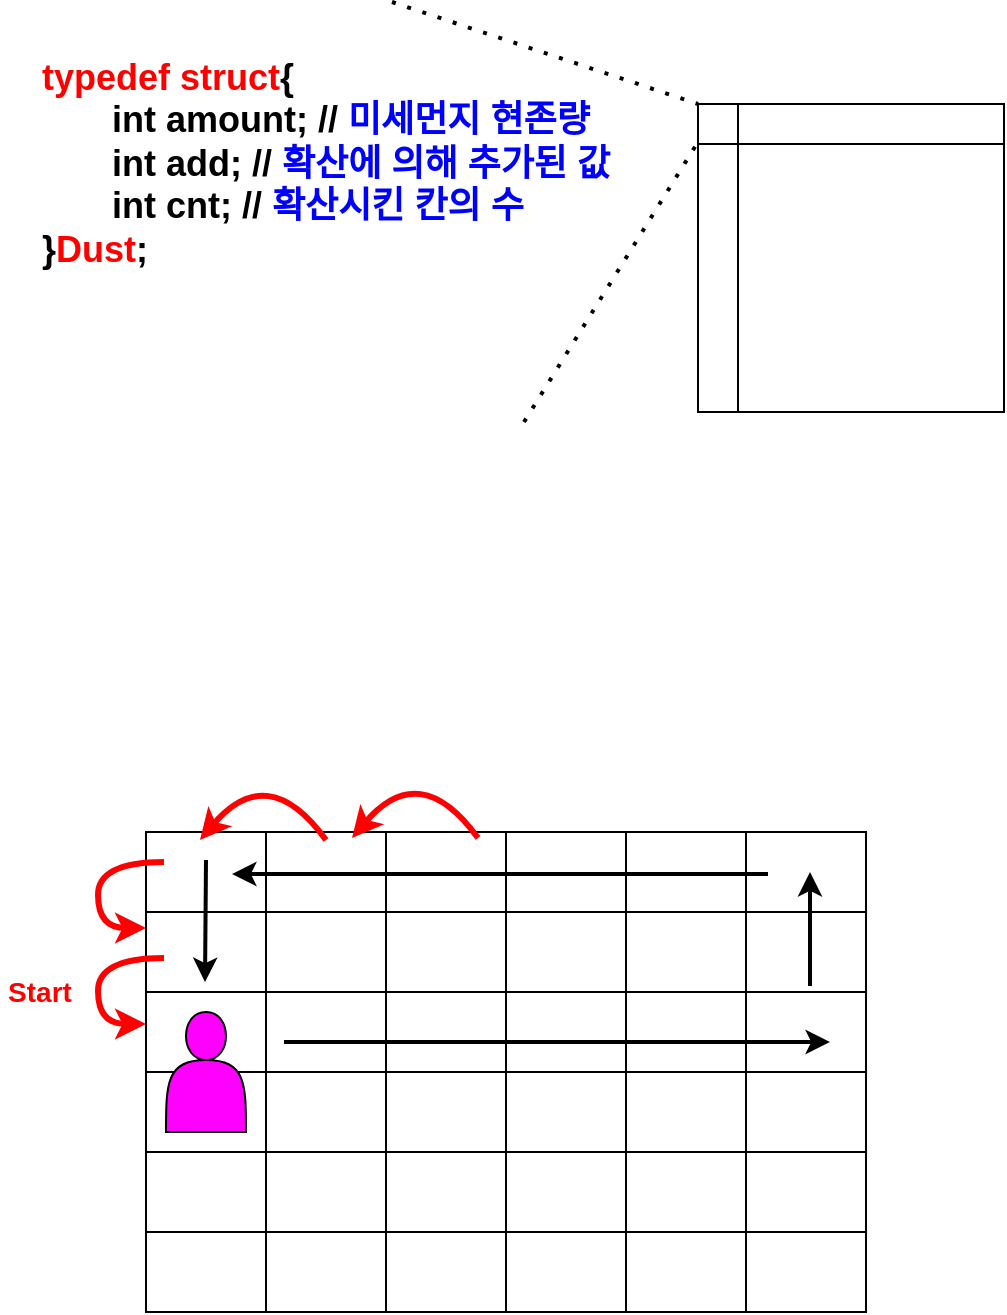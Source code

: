 <mxfile version="13.10.1" type="github">
  <diagram id="S2r66XX0g-EsAxE8tAft" name="Page-1">
    <mxGraphModel dx="2436" dy="1606" grid="0" gridSize="10" guides="1" tooltips="1" connect="1" arrows="1" fold="1" page="1" pageScale="1" pageWidth="827" pageHeight="1169" math="0" shadow="0">
      <root>
        <mxCell id="0" />
        <mxCell id="1" parent="0" />
        <mxCell id="d57JCpqhOHIWvO8QlCZO-1" value="" style="shape=internalStorage;whiteSpace=wrap;html=1;backgroundOutline=1;" vertex="1" parent="1">
          <mxGeometry x="-481" y="-316" width="153" height="154" as="geometry" />
        </mxCell>
        <mxCell id="d57JCpqhOHIWvO8QlCZO-2" value="" style="endArrow=none;dashed=1;html=1;dashPattern=1 3;strokeWidth=2;entryX=0;entryY=0;entryDx=0;entryDy=0;" edge="1" parent="1" target="d57JCpqhOHIWvO8QlCZO-1">
          <mxGeometry width="50" height="50" relative="1" as="geometry">
            <mxPoint x="-634" y="-367" as="sourcePoint" />
            <mxPoint x="-604" y="-347" as="targetPoint" />
          </mxGeometry>
        </mxCell>
        <mxCell id="d57JCpqhOHIWvO8QlCZO-3" value="" style="endArrow=none;dashed=1;html=1;dashPattern=1 3;strokeWidth=2;" edge="1" parent="1">
          <mxGeometry width="50" height="50" relative="1" as="geometry">
            <mxPoint x="-568" y="-157" as="sourcePoint" />
            <mxPoint x="-481" y="-297" as="targetPoint" />
          </mxGeometry>
        </mxCell>
        <mxCell id="d57JCpqhOHIWvO8QlCZO-4" value="&lt;b style=&quot;font-size: 18px&quot;&gt;&lt;font color=&quot;#ff0000&quot;&gt;typedef struct&lt;/font&gt;{&lt;br&gt;&amp;nbsp; &amp;nbsp; &amp;nbsp; &amp;nbsp;int amount; // &lt;font color=&quot;#0000ff&quot;&gt;미세먼지 현존량&lt;/font&gt;&lt;br&gt;&amp;nbsp; &amp;nbsp; &amp;nbsp; &amp;nbsp;int add; // &lt;font color=&quot;#0000ff&quot;&gt;확산에 의해 추가된 값&lt;/font&gt;&lt;br&gt;&amp;nbsp; &amp;nbsp; &amp;nbsp; &amp;nbsp;int cnt; // &lt;font color=&quot;#0000ff&quot;&gt;확산시킨 칸의 수&lt;/font&gt;&lt;br&gt;}&lt;font color=&quot;#ff0000&quot;&gt;Dust&lt;/font&gt;;&lt;/b&gt;" style="text;html=1;strokeColor=none;fillColor=none;align=left;verticalAlign=middle;whiteSpace=wrap;rounded=0;" vertex="1" parent="1">
          <mxGeometry x="-811" y="-335" width="347" height="98" as="geometry" />
        </mxCell>
        <mxCell id="d57JCpqhOHIWvO8QlCZO-5" value="" style="shape=table;html=1;whiteSpace=wrap;startSize=0;container=1;collapsible=0;childLayout=tableLayout;" vertex="1" parent="1">
          <mxGeometry x="-757" y="48" width="180" height="120" as="geometry" />
        </mxCell>
        <mxCell id="d57JCpqhOHIWvO8QlCZO-6" value="" style="shape=partialRectangle;html=1;whiteSpace=wrap;collapsible=0;dropTarget=0;pointerEvents=0;fillColor=none;top=0;left=0;bottom=0;right=0;points=[[0,0.5],[1,0.5]];portConstraint=eastwest;" vertex="1" parent="d57JCpqhOHIWvO8QlCZO-5">
          <mxGeometry width="180" height="40" as="geometry" />
        </mxCell>
        <mxCell id="d57JCpqhOHIWvO8QlCZO-7" value="" style="shape=partialRectangle;html=1;whiteSpace=wrap;connectable=0;fillColor=none;top=0;left=0;bottom=0;right=0;overflow=hidden;" vertex="1" parent="d57JCpqhOHIWvO8QlCZO-6">
          <mxGeometry width="60" height="40" as="geometry" />
        </mxCell>
        <mxCell id="d57JCpqhOHIWvO8QlCZO-8" value="" style="shape=partialRectangle;html=1;whiteSpace=wrap;connectable=0;fillColor=none;top=0;left=0;bottom=0;right=0;overflow=hidden;" vertex="1" parent="d57JCpqhOHIWvO8QlCZO-6">
          <mxGeometry x="60" width="60" height="40" as="geometry" />
        </mxCell>
        <mxCell id="d57JCpqhOHIWvO8QlCZO-9" value="" style="shape=partialRectangle;html=1;whiteSpace=wrap;connectable=0;fillColor=none;top=0;left=0;bottom=0;right=0;overflow=hidden;" vertex="1" parent="d57JCpqhOHIWvO8QlCZO-6">
          <mxGeometry x="120" width="60" height="40" as="geometry" />
        </mxCell>
        <mxCell id="d57JCpqhOHIWvO8QlCZO-10" value="" style="shape=partialRectangle;html=1;whiteSpace=wrap;collapsible=0;dropTarget=0;pointerEvents=0;fillColor=none;top=0;left=0;bottom=0;right=0;points=[[0,0.5],[1,0.5]];portConstraint=eastwest;" vertex="1" parent="d57JCpqhOHIWvO8QlCZO-5">
          <mxGeometry y="40" width="180" height="40" as="geometry" />
        </mxCell>
        <mxCell id="d57JCpqhOHIWvO8QlCZO-11" value="" style="shape=partialRectangle;html=1;whiteSpace=wrap;connectable=0;fillColor=none;top=0;left=0;bottom=0;right=0;overflow=hidden;" vertex="1" parent="d57JCpqhOHIWvO8QlCZO-10">
          <mxGeometry width="60" height="40" as="geometry" />
        </mxCell>
        <mxCell id="d57JCpqhOHIWvO8QlCZO-12" value="" style="shape=partialRectangle;html=1;whiteSpace=wrap;connectable=0;fillColor=none;top=0;left=0;bottom=0;right=0;overflow=hidden;" vertex="1" parent="d57JCpqhOHIWvO8QlCZO-10">
          <mxGeometry x="60" width="60" height="40" as="geometry" />
        </mxCell>
        <mxCell id="d57JCpqhOHIWvO8QlCZO-13" value="" style="shape=partialRectangle;html=1;whiteSpace=wrap;connectable=0;fillColor=none;top=0;left=0;bottom=0;right=0;overflow=hidden;" vertex="1" parent="d57JCpqhOHIWvO8QlCZO-10">
          <mxGeometry x="120" width="60" height="40" as="geometry" />
        </mxCell>
        <mxCell id="d57JCpqhOHIWvO8QlCZO-14" value="" style="shape=partialRectangle;html=1;whiteSpace=wrap;collapsible=0;dropTarget=0;pointerEvents=0;fillColor=none;top=0;left=0;bottom=0;right=0;points=[[0,0.5],[1,0.5]];portConstraint=eastwest;" vertex="1" parent="d57JCpqhOHIWvO8QlCZO-5">
          <mxGeometry y="80" width="180" height="40" as="geometry" />
        </mxCell>
        <mxCell id="d57JCpqhOHIWvO8QlCZO-15" value="" style="shape=partialRectangle;html=1;whiteSpace=wrap;connectable=0;fillColor=none;top=0;left=0;bottom=0;right=0;overflow=hidden;" vertex="1" parent="d57JCpqhOHIWvO8QlCZO-14">
          <mxGeometry width="60" height="40" as="geometry" />
        </mxCell>
        <mxCell id="d57JCpqhOHIWvO8QlCZO-16" value="" style="shape=partialRectangle;html=1;whiteSpace=wrap;connectable=0;fillColor=none;top=0;left=0;bottom=0;right=0;overflow=hidden;" vertex="1" parent="d57JCpqhOHIWvO8QlCZO-14">
          <mxGeometry x="60" width="60" height="40" as="geometry" />
        </mxCell>
        <mxCell id="d57JCpqhOHIWvO8QlCZO-17" value="" style="shape=partialRectangle;html=1;whiteSpace=wrap;connectable=0;fillColor=none;top=0;left=0;bottom=0;right=0;overflow=hidden;" vertex="1" parent="d57JCpqhOHIWvO8QlCZO-14">
          <mxGeometry x="120" width="60" height="40" as="geometry" />
        </mxCell>
        <mxCell id="d57JCpqhOHIWvO8QlCZO-22" value="" style="shape=table;html=1;whiteSpace=wrap;startSize=0;container=1;collapsible=0;childLayout=tableLayout;" vertex="1" parent="1">
          <mxGeometry x="-577" y="48" width="180" height="120" as="geometry" />
        </mxCell>
        <mxCell id="d57JCpqhOHIWvO8QlCZO-23" value="" style="shape=partialRectangle;html=1;whiteSpace=wrap;collapsible=0;dropTarget=0;pointerEvents=0;fillColor=none;top=0;left=0;bottom=0;right=0;points=[[0,0.5],[1,0.5]];portConstraint=eastwest;" vertex="1" parent="d57JCpqhOHIWvO8QlCZO-22">
          <mxGeometry width="180" height="40" as="geometry" />
        </mxCell>
        <mxCell id="d57JCpqhOHIWvO8QlCZO-24" value="" style="shape=partialRectangle;html=1;whiteSpace=wrap;connectable=0;fillColor=none;top=0;left=0;bottom=0;right=0;overflow=hidden;" vertex="1" parent="d57JCpqhOHIWvO8QlCZO-23">
          <mxGeometry width="60" height="40" as="geometry" />
        </mxCell>
        <mxCell id="d57JCpqhOHIWvO8QlCZO-25" value="" style="shape=partialRectangle;html=1;whiteSpace=wrap;connectable=0;fillColor=none;top=0;left=0;bottom=0;right=0;overflow=hidden;" vertex="1" parent="d57JCpqhOHIWvO8QlCZO-23">
          <mxGeometry x="60" width="60" height="40" as="geometry" />
        </mxCell>
        <mxCell id="d57JCpqhOHIWvO8QlCZO-26" value="" style="shape=partialRectangle;html=1;whiteSpace=wrap;connectable=0;fillColor=none;top=0;left=0;bottom=0;right=0;overflow=hidden;" vertex="1" parent="d57JCpqhOHIWvO8QlCZO-23">
          <mxGeometry x="120" width="60" height="40" as="geometry" />
        </mxCell>
        <mxCell id="d57JCpqhOHIWvO8QlCZO-27" value="" style="shape=partialRectangle;html=1;whiteSpace=wrap;collapsible=0;dropTarget=0;pointerEvents=0;fillColor=none;top=0;left=0;bottom=0;right=0;points=[[0,0.5],[1,0.5]];portConstraint=eastwest;" vertex="1" parent="d57JCpqhOHIWvO8QlCZO-22">
          <mxGeometry y="40" width="180" height="40" as="geometry" />
        </mxCell>
        <mxCell id="d57JCpqhOHIWvO8QlCZO-28" value="" style="shape=partialRectangle;html=1;whiteSpace=wrap;connectable=0;fillColor=none;top=0;left=0;bottom=0;right=0;overflow=hidden;" vertex="1" parent="d57JCpqhOHIWvO8QlCZO-27">
          <mxGeometry width="60" height="40" as="geometry" />
        </mxCell>
        <mxCell id="d57JCpqhOHIWvO8QlCZO-29" value="" style="shape=partialRectangle;html=1;whiteSpace=wrap;connectable=0;fillColor=none;top=0;left=0;bottom=0;right=0;overflow=hidden;" vertex="1" parent="d57JCpqhOHIWvO8QlCZO-27">
          <mxGeometry x="60" width="60" height="40" as="geometry" />
        </mxCell>
        <mxCell id="d57JCpqhOHIWvO8QlCZO-30" value="" style="shape=partialRectangle;html=1;whiteSpace=wrap;connectable=0;fillColor=none;top=0;left=0;bottom=0;right=0;overflow=hidden;" vertex="1" parent="d57JCpqhOHIWvO8QlCZO-27">
          <mxGeometry x="120" width="60" height="40" as="geometry" />
        </mxCell>
        <mxCell id="d57JCpqhOHIWvO8QlCZO-31" value="" style="shape=partialRectangle;html=1;whiteSpace=wrap;collapsible=0;dropTarget=0;pointerEvents=0;fillColor=none;top=0;left=0;bottom=0;right=0;points=[[0,0.5],[1,0.5]];portConstraint=eastwest;" vertex="1" parent="d57JCpqhOHIWvO8QlCZO-22">
          <mxGeometry y="80" width="180" height="40" as="geometry" />
        </mxCell>
        <mxCell id="d57JCpqhOHIWvO8QlCZO-32" value="" style="shape=partialRectangle;html=1;whiteSpace=wrap;connectable=0;fillColor=none;top=0;left=0;bottom=0;right=0;overflow=hidden;" vertex="1" parent="d57JCpqhOHIWvO8QlCZO-31">
          <mxGeometry width="60" height="40" as="geometry" />
        </mxCell>
        <mxCell id="d57JCpqhOHIWvO8QlCZO-33" value="" style="shape=partialRectangle;html=1;whiteSpace=wrap;connectable=0;fillColor=none;top=0;left=0;bottom=0;right=0;overflow=hidden;" vertex="1" parent="d57JCpqhOHIWvO8QlCZO-31">
          <mxGeometry x="60" width="60" height="40" as="geometry" />
        </mxCell>
        <mxCell id="d57JCpqhOHIWvO8QlCZO-34" value="" style="shape=partialRectangle;html=1;whiteSpace=wrap;connectable=0;fillColor=none;top=0;left=0;bottom=0;right=0;overflow=hidden;" vertex="1" parent="d57JCpqhOHIWvO8QlCZO-31">
          <mxGeometry x="120" width="60" height="40" as="geometry" />
        </mxCell>
        <mxCell id="d57JCpqhOHIWvO8QlCZO-35" value="" style="shape=table;html=1;whiteSpace=wrap;startSize=0;container=1;collapsible=0;childLayout=tableLayout;" vertex="1" parent="1">
          <mxGeometry x="-757" y="168" width="180" height="120" as="geometry" />
        </mxCell>
        <mxCell id="d57JCpqhOHIWvO8QlCZO-36" value="" style="shape=partialRectangle;html=1;whiteSpace=wrap;collapsible=0;dropTarget=0;pointerEvents=0;fillColor=none;top=0;left=0;bottom=0;right=0;points=[[0,0.5],[1,0.5]];portConstraint=eastwest;" vertex="1" parent="d57JCpqhOHIWvO8QlCZO-35">
          <mxGeometry width="180" height="40" as="geometry" />
        </mxCell>
        <mxCell id="d57JCpqhOHIWvO8QlCZO-37" value="" style="shape=partialRectangle;html=1;whiteSpace=wrap;connectable=0;fillColor=none;top=0;left=0;bottom=0;right=0;overflow=hidden;" vertex="1" parent="d57JCpqhOHIWvO8QlCZO-36">
          <mxGeometry width="60" height="40" as="geometry" />
        </mxCell>
        <mxCell id="d57JCpqhOHIWvO8QlCZO-38" value="" style="shape=partialRectangle;html=1;whiteSpace=wrap;connectable=0;fillColor=none;top=0;left=0;bottom=0;right=0;overflow=hidden;" vertex="1" parent="d57JCpqhOHIWvO8QlCZO-36">
          <mxGeometry x="60" width="60" height="40" as="geometry" />
        </mxCell>
        <mxCell id="d57JCpqhOHIWvO8QlCZO-39" value="" style="shape=partialRectangle;html=1;whiteSpace=wrap;connectable=0;fillColor=none;top=0;left=0;bottom=0;right=0;overflow=hidden;" vertex="1" parent="d57JCpqhOHIWvO8QlCZO-36">
          <mxGeometry x="120" width="60" height="40" as="geometry" />
        </mxCell>
        <mxCell id="d57JCpqhOHIWvO8QlCZO-40" value="" style="shape=partialRectangle;html=1;whiteSpace=wrap;collapsible=0;dropTarget=0;pointerEvents=0;fillColor=none;top=0;left=0;bottom=0;right=0;points=[[0,0.5],[1,0.5]];portConstraint=eastwest;" vertex="1" parent="d57JCpqhOHIWvO8QlCZO-35">
          <mxGeometry y="40" width="180" height="40" as="geometry" />
        </mxCell>
        <mxCell id="d57JCpqhOHIWvO8QlCZO-41" value="" style="shape=partialRectangle;html=1;whiteSpace=wrap;connectable=0;fillColor=none;top=0;left=0;bottom=0;right=0;overflow=hidden;" vertex="1" parent="d57JCpqhOHIWvO8QlCZO-40">
          <mxGeometry width="60" height="40" as="geometry" />
        </mxCell>
        <mxCell id="d57JCpqhOHIWvO8QlCZO-42" value="" style="shape=partialRectangle;html=1;whiteSpace=wrap;connectable=0;fillColor=none;top=0;left=0;bottom=0;right=0;overflow=hidden;" vertex="1" parent="d57JCpqhOHIWvO8QlCZO-40">
          <mxGeometry x="60" width="60" height="40" as="geometry" />
        </mxCell>
        <mxCell id="d57JCpqhOHIWvO8QlCZO-43" value="" style="shape=partialRectangle;html=1;whiteSpace=wrap;connectable=0;fillColor=none;top=0;left=0;bottom=0;right=0;overflow=hidden;" vertex="1" parent="d57JCpqhOHIWvO8QlCZO-40">
          <mxGeometry x="120" width="60" height="40" as="geometry" />
        </mxCell>
        <mxCell id="d57JCpqhOHIWvO8QlCZO-44" value="" style="shape=partialRectangle;html=1;whiteSpace=wrap;collapsible=0;dropTarget=0;pointerEvents=0;fillColor=none;top=0;left=0;bottom=0;right=0;points=[[0,0.5],[1,0.5]];portConstraint=eastwest;" vertex="1" parent="d57JCpqhOHIWvO8QlCZO-35">
          <mxGeometry y="80" width="180" height="40" as="geometry" />
        </mxCell>
        <mxCell id="d57JCpqhOHIWvO8QlCZO-45" value="" style="shape=partialRectangle;html=1;whiteSpace=wrap;connectable=0;fillColor=none;top=0;left=0;bottom=0;right=0;overflow=hidden;" vertex="1" parent="d57JCpqhOHIWvO8QlCZO-44">
          <mxGeometry width="60" height="40" as="geometry" />
        </mxCell>
        <mxCell id="d57JCpqhOHIWvO8QlCZO-46" value="" style="shape=partialRectangle;html=1;whiteSpace=wrap;connectable=0;fillColor=none;top=0;left=0;bottom=0;right=0;overflow=hidden;" vertex="1" parent="d57JCpqhOHIWvO8QlCZO-44">
          <mxGeometry x="60" width="60" height="40" as="geometry" />
        </mxCell>
        <mxCell id="d57JCpqhOHIWvO8QlCZO-47" value="" style="shape=partialRectangle;html=1;whiteSpace=wrap;connectable=0;fillColor=none;top=0;left=0;bottom=0;right=0;overflow=hidden;" vertex="1" parent="d57JCpqhOHIWvO8QlCZO-44">
          <mxGeometry x="120" width="60" height="40" as="geometry" />
        </mxCell>
        <mxCell id="d57JCpqhOHIWvO8QlCZO-48" value="" style="shape=table;html=1;whiteSpace=wrap;startSize=0;container=1;collapsible=0;childLayout=tableLayout;" vertex="1" parent="1">
          <mxGeometry x="-577" y="168" width="180" height="120" as="geometry" />
        </mxCell>
        <mxCell id="d57JCpqhOHIWvO8QlCZO-49" value="" style="shape=partialRectangle;html=1;whiteSpace=wrap;collapsible=0;dropTarget=0;pointerEvents=0;fillColor=none;top=0;left=0;bottom=0;right=0;points=[[0,0.5],[1,0.5]];portConstraint=eastwest;" vertex="1" parent="d57JCpqhOHIWvO8QlCZO-48">
          <mxGeometry width="180" height="40" as="geometry" />
        </mxCell>
        <mxCell id="d57JCpqhOHIWvO8QlCZO-50" value="" style="shape=partialRectangle;html=1;whiteSpace=wrap;connectable=0;fillColor=none;top=0;left=0;bottom=0;right=0;overflow=hidden;" vertex="1" parent="d57JCpqhOHIWvO8QlCZO-49">
          <mxGeometry width="60" height="40" as="geometry" />
        </mxCell>
        <mxCell id="d57JCpqhOHIWvO8QlCZO-51" value="" style="shape=partialRectangle;html=1;whiteSpace=wrap;connectable=0;fillColor=none;top=0;left=0;bottom=0;right=0;overflow=hidden;" vertex="1" parent="d57JCpqhOHIWvO8QlCZO-49">
          <mxGeometry x="60" width="60" height="40" as="geometry" />
        </mxCell>
        <mxCell id="d57JCpqhOHIWvO8QlCZO-52" value="" style="shape=partialRectangle;html=1;whiteSpace=wrap;connectable=0;fillColor=none;top=0;left=0;bottom=0;right=0;overflow=hidden;" vertex="1" parent="d57JCpqhOHIWvO8QlCZO-49">
          <mxGeometry x="120" width="60" height="40" as="geometry" />
        </mxCell>
        <mxCell id="d57JCpqhOHIWvO8QlCZO-53" value="" style="shape=partialRectangle;html=1;whiteSpace=wrap;collapsible=0;dropTarget=0;pointerEvents=0;fillColor=none;top=0;left=0;bottom=0;right=0;points=[[0,0.5],[1,0.5]];portConstraint=eastwest;" vertex="1" parent="d57JCpqhOHIWvO8QlCZO-48">
          <mxGeometry y="40" width="180" height="40" as="geometry" />
        </mxCell>
        <mxCell id="d57JCpqhOHIWvO8QlCZO-54" value="" style="shape=partialRectangle;html=1;whiteSpace=wrap;connectable=0;fillColor=none;top=0;left=0;bottom=0;right=0;overflow=hidden;" vertex="1" parent="d57JCpqhOHIWvO8QlCZO-53">
          <mxGeometry width="60" height="40" as="geometry" />
        </mxCell>
        <mxCell id="d57JCpqhOHIWvO8QlCZO-55" value="" style="shape=partialRectangle;html=1;whiteSpace=wrap;connectable=0;fillColor=none;top=0;left=0;bottom=0;right=0;overflow=hidden;" vertex="1" parent="d57JCpqhOHIWvO8QlCZO-53">
          <mxGeometry x="60" width="60" height="40" as="geometry" />
        </mxCell>
        <mxCell id="d57JCpqhOHIWvO8QlCZO-56" value="" style="shape=partialRectangle;html=1;whiteSpace=wrap;connectable=0;fillColor=none;top=0;left=0;bottom=0;right=0;overflow=hidden;" vertex="1" parent="d57JCpqhOHIWvO8QlCZO-53">
          <mxGeometry x="120" width="60" height="40" as="geometry" />
        </mxCell>
        <mxCell id="d57JCpqhOHIWvO8QlCZO-57" value="" style="shape=partialRectangle;html=1;whiteSpace=wrap;collapsible=0;dropTarget=0;pointerEvents=0;fillColor=none;top=0;left=0;bottom=0;right=0;points=[[0,0.5],[1,0.5]];portConstraint=eastwest;" vertex="1" parent="d57JCpqhOHIWvO8QlCZO-48">
          <mxGeometry y="80" width="180" height="40" as="geometry" />
        </mxCell>
        <mxCell id="d57JCpqhOHIWvO8QlCZO-58" value="" style="shape=partialRectangle;html=1;whiteSpace=wrap;connectable=0;fillColor=none;top=0;left=0;bottom=0;right=0;overflow=hidden;" vertex="1" parent="d57JCpqhOHIWvO8QlCZO-57">
          <mxGeometry width="60" height="40" as="geometry" />
        </mxCell>
        <mxCell id="d57JCpqhOHIWvO8QlCZO-59" value="" style="shape=partialRectangle;html=1;whiteSpace=wrap;connectable=0;fillColor=none;top=0;left=0;bottom=0;right=0;overflow=hidden;" vertex="1" parent="d57JCpqhOHIWvO8QlCZO-57">
          <mxGeometry x="60" width="60" height="40" as="geometry" />
        </mxCell>
        <mxCell id="d57JCpqhOHIWvO8QlCZO-60" value="" style="shape=partialRectangle;html=1;whiteSpace=wrap;connectable=0;fillColor=none;top=0;left=0;bottom=0;right=0;overflow=hidden;" vertex="1" parent="d57JCpqhOHIWvO8QlCZO-57">
          <mxGeometry x="120" width="60" height="40" as="geometry" />
        </mxCell>
        <mxCell id="d57JCpqhOHIWvO8QlCZO-61" value="" style="shape=actor;whiteSpace=wrap;html=1;fillColor=#FF00FF;" vertex="1" parent="1">
          <mxGeometry x="-747" y="138" width="40" height="60" as="geometry" />
        </mxCell>
        <mxCell id="d57JCpqhOHIWvO8QlCZO-63" value="" style="endArrow=classic;html=1;strokeWidth=2;" edge="1" parent="1">
          <mxGeometry width="50" height="50" relative="1" as="geometry">
            <mxPoint x="-688" y="153" as="sourcePoint" />
            <mxPoint x="-415" y="153" as="targetPoint" />
          </mxGeometry>
        </mxCell>
        <mxCell id="d57JCpqhOHIWvO8QlCZO-64" value="" style="endArrow=classic;html=1;strokeWidth=2;" edge="1" parent="1">
          <mxGeometry width="50" height="50" relative="1" as="geometry">
            <mxPoint x="-425" y="125" as="sourcePoint" />
            <mxPoint x="-425" y="68" as="targetPoint" />
          </mxGeometry>
        </mxCell>
        <mxCell id="d57JCpqhOHIWvO8QlCZO-65" value="" style="endArrow=classic;html=1;strokeWidth=2;" edge="1" parent="1">
          <mxGeometry width="50" height="50" relative="1" as="geometry">
            <mxPoint x="-446" y="69" as="sourcePoint" />
            <mxPoint x="-714" y="69" as="targetPoint" />
          </mxGeometry>
        </mxCell>
        <mxCell id="d57JCpqhOHIWvO8QlCZO-66" value="" style="endArrow=classic;html=1;strokeWidth=2;" edge="1" parent="1">
          <mxGeometry width="50" height="50" relative="1" as="geometry">
            <mxPoint x="-727" y="62" as="sourcePoint" />
            <mxPoint x="-727.5" y="123" as="targetPoint" />
          </mxGeometry>
        </mxCell>
        <mxCell id="d57JCpqhOHIWvO8QlCZO-67" value="" style="curved=1;endArrow=classic;html=1;strokeWidth=3;strokeColor=#FF0000;" edge="1" parent="1">
          <mxGeometry width="50" height="50" relative="1" as="geometry">
            <mxPoint x="-748" y="111" as="sourcePoint" />
            <mxPoint x="-757" y="144" as="targetPoint" />
            <Array as="points">
              <mxPoint x="-781" y="111" />
              <mxPoint x="-781" y="144" />
            </Array>
          </mxGeometry>
        </mxCell>
        <mxCell id="d57JCpqhOHIWvO8QlCZO-69" value="&lt;font style=&quot;font-size: 14px&quot; color=&quot;#ff0000&quot;&gt;&lt;b&gt;Start&lt;/b&gt;&lt;/font&gt;" style="text;html=1;strokeColor=none;fillColor=none;align=center;verticalAlign=middle;whiteSpace=wrap;rounded=0;" vertex="1" parent="1">
          <mxGeometry x="-830" y="118" width="40" height="20" as="geometry" />
        </mxCell>
        <mxCell id="d57JCpqhOHIWvO8QlCZO-70" value="" style="curved=1;endArrow=classic;html=1;strokeWidth=3;strokeColor=#FF0000;" edge="1" parent="1">
          <mxGeometry width="50" height="50" relative="1" as="geometry">
            <mxPoint x="-748" y="63" as="sourcePoint" />
            <mxPoint x="-757" y="96" as="targetPoint" />
            <Array as="points">
              <mxPoint x="-781" y="63" />
              <mxPoint x="-781" y="96" />
            </Array>
          </mxGeometry>
        </mxCell>
        <mxCell id="d57JCpqhOHIWvO8QlCZO-71" value="" style="curved=1;endArrow=classic;html=1;strokeWidth=3;strokeColor=#FF0000;" edge="1" parent="1">
          <mxGeometry width="50" height="50" relative="1" as="geometry">
            <mxPoint x="-667" y="52" as="sourcePoint" />
            <mxPoint x="-730" y="52" as="targetPoint" />
            <Array as="points">
              <mxPoint x="-696" y="12" />
            </Array>
          </mxGeometry>
        </mxCell>
        <mxCell id="d57JCpqhOHIWvO8QlCZO-72" value="" style="curved=1;endArrow=classic;html=1;strokeWidth=3;strokeColor=#FF0000;" edge="1" parent="1">
          <mxGeometry width="50" height="50" relative="1" as="geometry">
            <mxPoint x="-591" y="51" as="sourcePoint" />
            <mxPoint x="-654" y="51" as="targetPoint" />
            <Array as="points">
              <mxPoint x="-620" y="11" />
            </Array>
          </mxGeometry>
        </mxCell>
      </root>
    </mxGraphModel>
  </diagram>
</mxfile>
